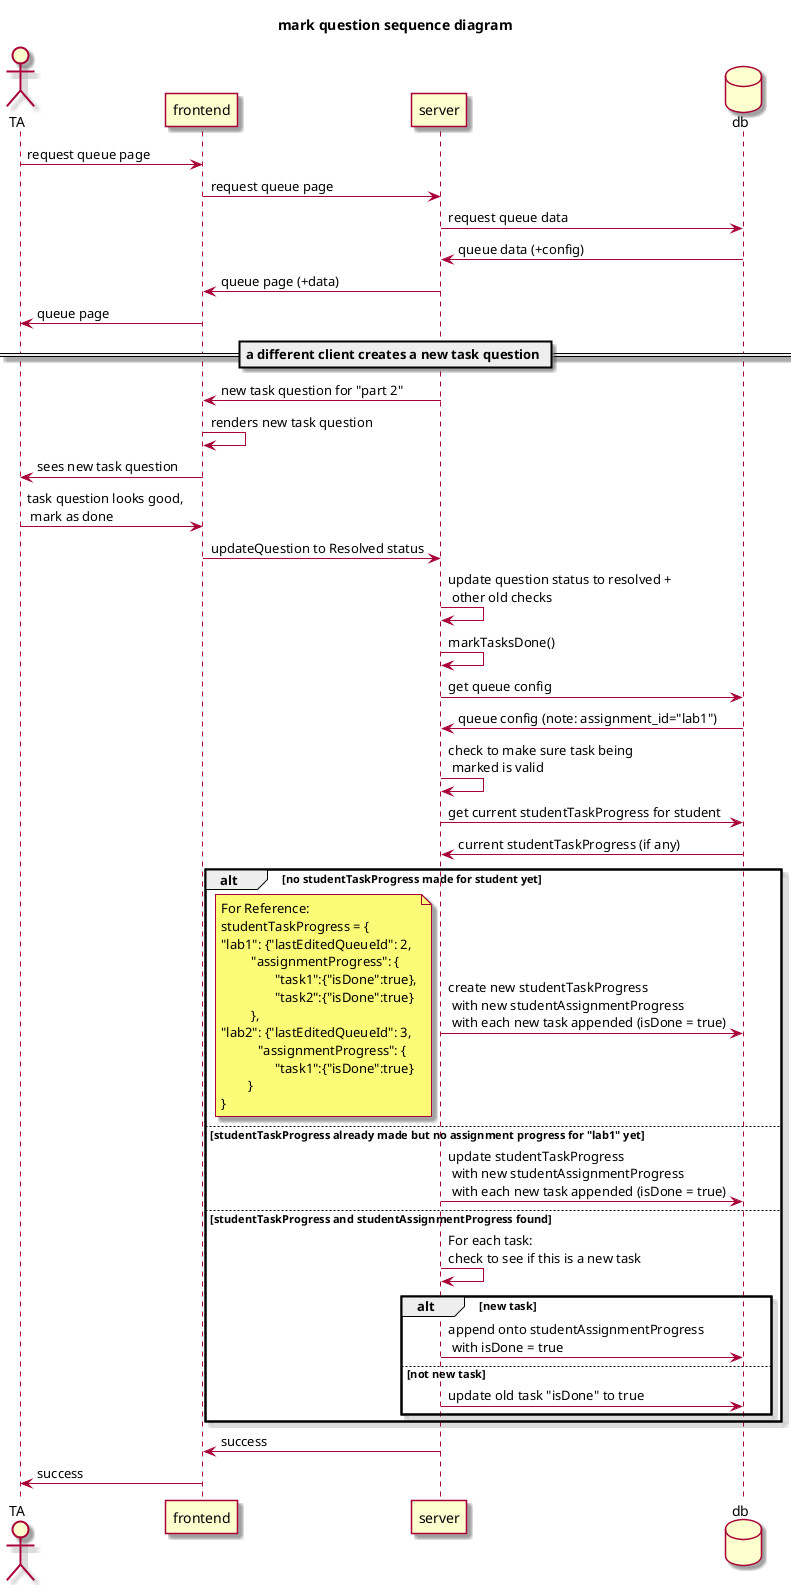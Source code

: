 @startuml

skin rose

title "mark question sequence diagram"

actor User as "TA"
participant frontend
participant server
database db

User -> frontend : request queue page
frontend -> server : request queue page
server -> db : request queue data
server <- db : queue data (+config)
frontend <- server : queue page (+data)
User <- frontend : queue page

== a different client creates a new task question ==

' note: this still needs to be implemented, for now, this is not shown
'frontend <- server : new task question for "part 2" + shipped \n with the studentAssignmentProgress
frontend <- server : new task question for "part 2" 
frontend -> frontend : renders new task question
User <- frontend : sees new task question


User -> frontend : task question looks good, \n mark as done
frontend -> server : updateQuestion to Resolved status
server -> server : update question status to resolved + \n other old checks
server -> server : markTasksDone()
server -> db : get queue config
server <- db : queue config (note: assignment_id="lab1")
server -> server : check to make sure task being \n marked is valid
server -> db : get current studentTaskProgress for student
server <- db : current studentTaskProgress (if any)
alt no studentTaskProgress made for student yet
    server -> db : create new studentTaskProgress \n with new studentAssignmentProgress \n with each new task appended (isDone = true)
    note left : For Reference:\nstudentTaskProgress = {\n"lab1": {"lastEditedQueueId": 2,\n\t "assignmentProgress": {\n\t\t"task1":{"isDone":true},\n\t\t"task2":{"isDone":true}\n\t }, \n"lab2": {"lastEditedQueueId": 3,\n\t   "assignmentProgress": {\n\t\t"task1":{"isDone":true}\n\t}\n}
else studentTaskProgress already made but no assignment progress for "lab1" yet
    server -> db : update studentTaskProgress \n with new studentAssignmentProgress \n with each new task appended (isDone = true)
else studentTaskProgress and studentAssignmentProgress found
    server -> server : For each task: \ncheck to see if this is a new task
    alt new task
        server -> db : append onto studentAssignmentProgress\n with isDone = true
    else not new task
        server -> db : update old task "isDone" to true
    end
end
frontend <- server : success
User <- frontend : success


@enduml